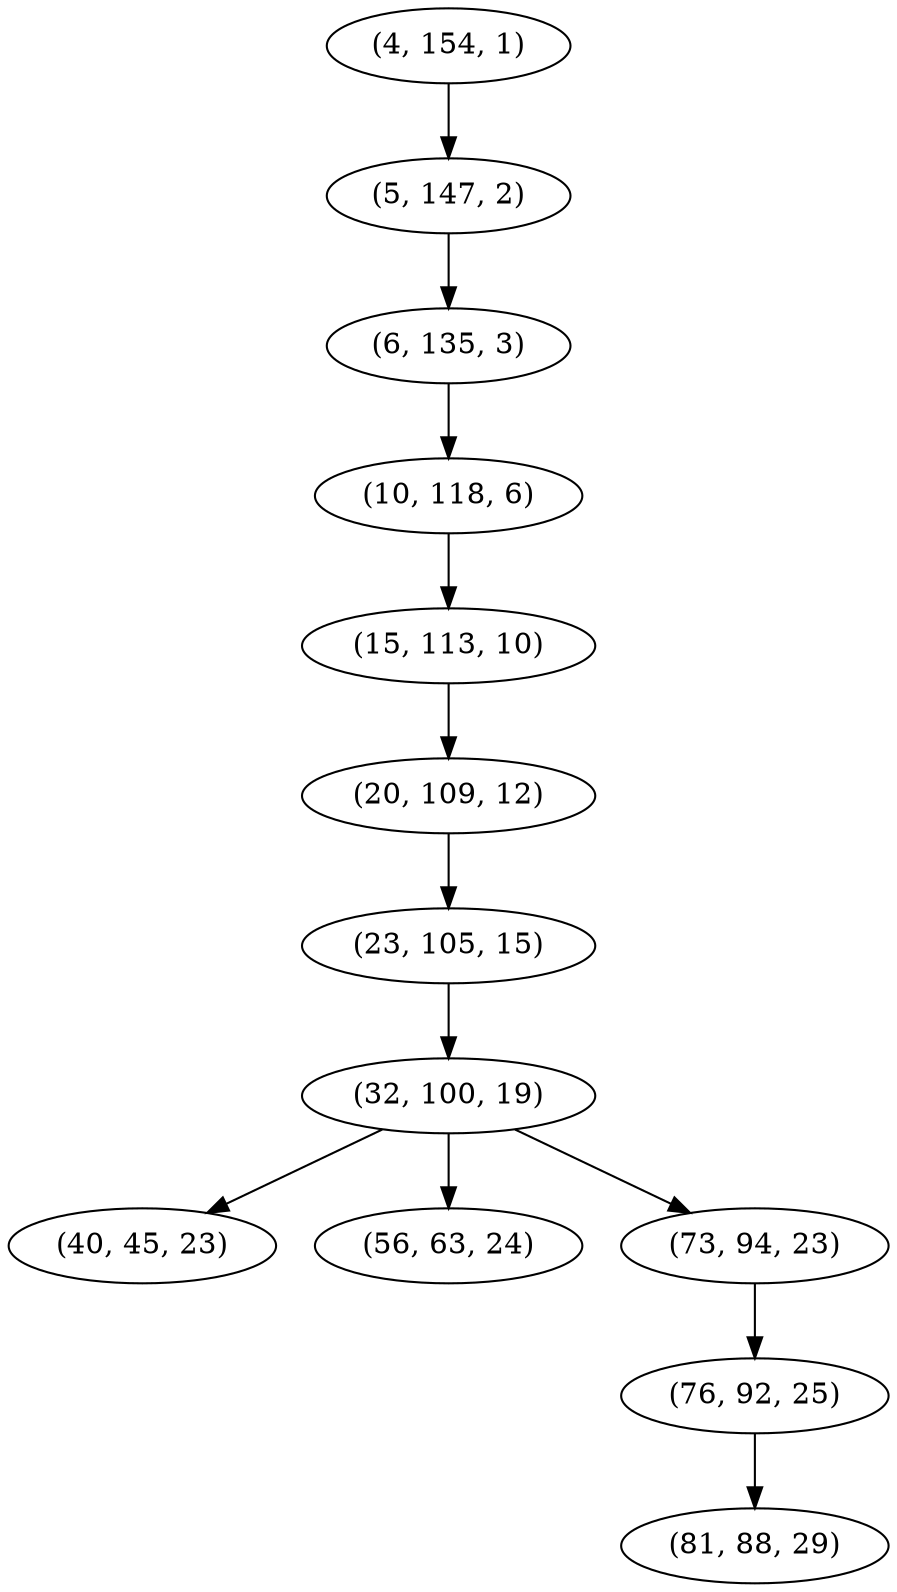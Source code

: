 digraph tree {
    "(4, 154, 1)";
    "(5, 147, 2)";
    "(6, 135, 3)";
    "(10, 118, 6)";
    "(15, 113, 10)";
    "(20, 109, 12)";
    "(23, 105, 15)";
    "(32, 100, 19)";
    "(40, 45, 23)";
    "(56, 63, 24)";
    "(73, 94, 23)";
    "(76, 92, 25)";
    "(81, 88, 29)";
    "(4, 154, 1)" -> "(5, 147, 2)";
    "(5, 147, 2)" -> "(6, 135, 3)";
    "(6, 135, 3)" -> "(10, 118, 6)";
    "(10, 118, 6)" -> "(15, 113, 10)";
    "(15, 113, 10)" -> "(20, 109, 12)";
    "(20, 109, 12)" -> "(23, 105, 15)";
    "(23, 105, 15)" -> "(32, 100, 19)";
    "(32, 100, 19)" -> "(40, 45, 23)";
    "(32, 100, 19)" -> "(56, 63, 24)";
    "(32, 100, 19)" -> "(73, 94, 23)";
    "(73, 94, 23)" -> "(76, 92, 25)";
    "(76, 92, 25)" -> "(81, 88, 29)";
}
